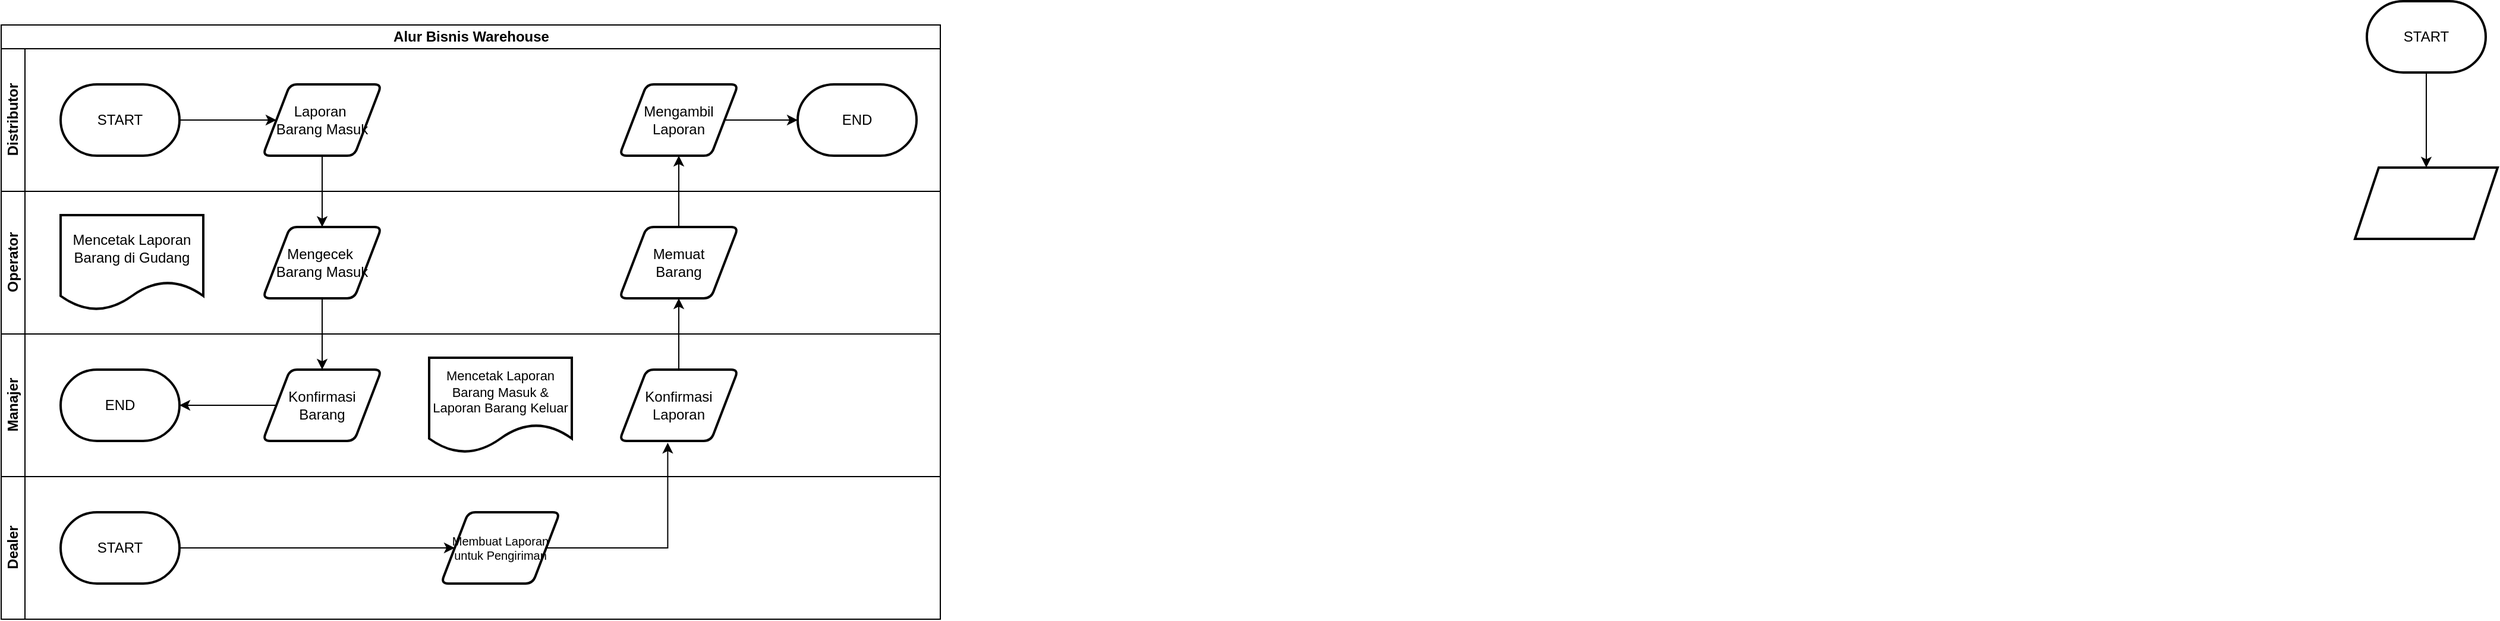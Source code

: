 <mxfile version="24.4.6" type="github">
  <diagram name="Halaman-1" id="MUh2MNRiSP9IBNjPyRPt">
    <mxGraphModel dx="1673" dy="1133" grid="1" gridSize="10" guides="1" tooltips="1" connect="1" arrows="1" fold="1" page="1" pageScale="1" pageWidth="1600" pageHeight="900" background="none" math="0" shadow="0">
      <root>
        <mxCell id="0" />
        <mxCell id="1" parent="0" />
        <mxCell id="boivuP991LZTVH_0EtmD-1" value="Alur Bisnis Warehouse" style="swimlane;childLayout=stackLayout;resizeParent=1;resizeParentMax=0;horizontal=1;startSize=20;horizontalStack=0;html=1;" parent="1" vertex="1">
          <mxGeometry x="240" y="120" width="790" height="500" as="geometry" />
        </mxCell>
        <mxCell id="boivuP991LZTVH_0EtmD-2" value="Distributor" style="swimlane;startSize=20;horizontal=0;html=1;" parent="boivuP991LZTVH_0EtmD-1" vertex="1">
          <mxGeometry y="20" width="790" height="120" as="geometry" />
        </mxCell>
        <mxCell id="boivuP991LZTVH_0EtmD-8" style="edgeStyle=orthogonalEdgeStyle;rounded=0;orthogonalLoop=1;jettySize=auto;html=1;entryX=0;entryY=0.5;entryDx=0;entryDy=0;" parent="boivuP991LZTVH_0EtmD-2" source="boivuP991LZTVH_0EtmD-6" target="boivuP991LZTVH_0EtmD-7" edge="1">
          <mxGeometry relative="1" as="geometry" />
        </mxCell>
        <mxCell id="boivuP991LZTVH_0EtmD-6" value="START" style="strokeWidth=2;html=1;shape=mxgraph.flowchart.terminator;whiteSpace=wrap;" parent="boivuP991LZTVH_0EtmD-2" vertex="1">
          <mxGeometry x="50" y="30" width="100" height="60" as="geometry" />
        </mxCell>
        <mxCell id="boivuP991LZTVH_0EtmD-7" value="&lt;div&gt;&lt;span style=&quot;background-color: initial;&quot;&gt;Laporan&amp;nbsp;&lt;/span&gt;&lt;/div&gt;&lt;div&gt;&lt;span style=&quot;background-color: initial;&quot;&gt;Barang Masuk&lt;/span&gt;&lt;br&gt;&lt;/div&gt;" style="shape=parallelogram;html=1;strokeWidth=2;perimeter=parallelogramPerimeter;whiteSpace=wrap;rounded=1;arcSize=12;size=0.23;" parent="boivuP991LZTVH_0EtmD-2" vertex="1">
          <mxGeometry x="220" y="30" width="100" height="60" as="geometry" />
        </mxCell>
        <mxCell id="boivuP991LZTVH_0EtmD-30" value="END" style="strokeWidth=2;html=1;shape=mxgraph.flowchart.terminator;whiteSpace=wrap;" parent="boivuP991LZTVH_0EtmD-2" vertex="1">
          <mxGeometry x="670" y="30" width="100" height="60" as="geometry" />
        </mxCell>
        <mxCell id="boivuP991LZTVH_0EtmD-3" value="Operator" style="swimlane;startSize=20;horizontal=0;html=1;" parent="boivuP991LZTVH_0EtmD-1" vertex="1">
          <mxGeometry y="140" width="790" height="120" as="geometry" />
        </mxCell>
        <mxCell id="boivuP991LZTVH_0EtmD-9" value="Mengecek&amp;nbsp;&lt;div&gt;Barang Masuk&lt;/div&gt;" style="shape=parallelogram;html=1;strokeWidth=2;perimeter=parallelogramPerimeter;whiteSpace=wrap;rounded=1;arcSize=12;size=0.23;" parent="boivuP991LZTVH_0EtmD-3" vertex="1">
          <mxGeometry x="220" y="30" width="100" height="60" as="geometry" />
        </mxCell>
        <mxCell id="boivuP991LZTVH_0EtmD-26" value="Mencetak Laporan&lt;div&gt;Barang di Gudang&lt;/div&gt;" style="shape=document;whiteSpace=wrap;html=1;boundedLbl=1;strokeWidth=2;rounded=1;arcSize=12;" parent="boivuP991LZTVH_0EtmD-3" vertex="1">
          <mxGeometry x="50" y="20" width="120" height="80" as="geometry" />
        </mxCell>
        <mxCell id="boivuP991LZTVH_0EtmD-4" value="Manajer" style="swimlane;startSize=20;horizontal=0;html=1;" parent="boivuP991LZTVH_0EtmD-1" vertex="1">
          <mxGeometry y="260" width="790" height="120" as="geometry" />
        </mxCell>
        <mxCell id="boivuP991LZTVH_0EtmD-11" value="Konfirmasi Barang" style="shape=parallelogram;html=1;strokeWidth=2;perimeter=parallelogramPerimeter;whiteSpace=wrap;rounded=1;arcSize=12;size=0.23;" parent="boivuP991LZTVH_0EtmD-4" vertex="1">
          <mxGeometry x="220" y="30" width="100" height="60" as="geometry" />
        </mxCell>
        <mxCell id="boivuP991LZTVH_0EtmD-24" value="END" style="strokeWidth=2;html=1;shape=mxgraph.flowchart.terminator;whiteSpace=wrap;" parent="boivuP991LZTVH_0EtmD-4" vertex="1">
          <mxGeometry x="50" y="30" width="100" height="60" as="geometry" />
        </mxCell>
        <mxCell id="boivuP991LZTVH_0EtmD-25" style="edgeStyle=orthogonalEdgeStyle;rounded=0;orthogonalLoop=1;jettySize=auto;html=1;entryX=1;entryY=0.5;entryDx=0;entryDy=0;entryPerimeter=0;" parent="boivuP991LZTVH_0EtmD-4" source="boivuP991LZTVH_0EtmD-11" target="boivuP991LZTVH_0EtmD-24" edge="1">
          <mxGeometry relative="1" as="geometry" />
        </mxCell>
        <mxCell id="boivuP991LZTVH_0EtmD-28" value="&lt;font style=&quot;font-size: 11px;&quot;&gt;Mencetak Laporan&lt;/font&gt;&lt;div style=&quot;font-size: 11px;&quot;&gt;&lt;font style=&quot;font-size: 11px;&quot;&gt;Barang Masuk &amp;amp; Laporan Barang Keluar&lt;/font&gt;&lt;/div&gt;" style="shape=document;whiteSpace=wrap;html=1;boundedLbl=1;strokeWidth=2;rounded=1;arcSize=12;" parent="boivuP991LZTVH_0EtmD-4" vertex="1">
          <mxGeometry x="360" y="20" width="120" height="80" as="geometry" />
        </mxCell>
        <mxCell id="boivuP991LZTVH_0EtmD-5" value="Dealer" style="swimlane;startSize=20;horizontal=0;html=1;" parent="boivuP991LZTVH_0EtmD-1" vertex="1">
          <mxGeometry y="380" width="790" height="120" as="geometry" />
        </mxCell>
        <mxCell id="boivuP991LZTVH_0EtmD-14" value="START" style="strokeWidth=2;html=1;shape=mxgraph.flowchart.terminator;whiteSpace=wrap;" parent="boivuP991LZTVH_0EtmD-5" vertex="1">
          <mxGeometry x="50" y="30" width="100" height="60" as="geometry" />
        </mxCell>
        <mxCell id="boivuP991LZTVH_0EtmD-15" value="&lt;div style=&quot;font-size: 10px;&quot;&gt;&lt;font style=&quot;font-size: 10px;&quot;&gt;Membuat Laporan&lt;/font&gt;&lt;/div&gt;&lt;div style=&quot;font-size: 10px;&quot;&gt;&lt;font style=&quot;font-size: 10px;&quot;&gt;untuk Pengiriman&lt;/font&gt;&lt;/div&gt;" style="shape=parallelogram;html=1;strokeWidth=2;perimeter=parallelogramPerimeter;whiteSpace=wrap;rounded=1;arcSize=12;size=0.23;" parent="boivuP991LZTVH_0EtmD-5" vertex="1">
          <mxGeometry x="370" y="30" width="100" height="60" as="geometry" />
        </mxCell>
        <mxCell id="boivuP991LZTVH_0EtmD-13" style="edgeStyle=orthogonalEdgeStyle;rounded=0;orthogonalLoop=1;jettySize=auto;html=1;entryX=0;entryY=0.5;entryDx=0;entryDy=0;exitX=1;exitY=0.5;exitDx=0;exitDy=0;exitPerimeter=0;" parent="boivuP991LZTVH_0EtmD-5" source="boivuP991LZTVH_0EtmD-14" target="boivuP991LZTVH_0EtmD-15" edge="1">
          <mxGeometry relative="1" as="geometry">
            <mxPoint x="310.0" y="60" as="sourcePoint" />
          </mxGeometry>
        </mxCell>
        <mxCell id="boivuP991LZTVH_0EtmD-17" style="edgeStyle=orthogonalEdgeStyle;rounded=0;orthogonalLoop=1;jettySize=auto;html=1;entryX=0.407;entryY=1.025;entryDx=0;entryDy=0;entryPerimeter=0;" parent="boivuP991LZTVH_0EtmD-5" source="boivuP991LZTVH_0EtmD-15" target="boivuP991LZTVH_0EtmD-16" edge="1">
          <mxGeometry relative="1" as="geometry" />
        </mxCell>
        <mxCell id="boivuP991LZTVH_0EtmD-16" value="Konfirmasi&lt;div&gt;Laporan&lt;/div&gt;" style="shape=parallelogram;html=1;strokeWidth=2;perimeter=parallelogramPerimeter;whiteSpace=wrap;rounded=1;arcSize=12;size=0.23;" parent="boivuP991LZTVH_0EtmD-5" vertex="1">
          <mxGeometry x="520" y="-90" width="100" height="60" as="geometry" />
        </mxCell>
        <mxCell id="boivuP991LZTVH_0EtmD-21" value="" style="edgeStyle=orthogonalEdgeStyle;rounded=0;orthogonalLoop=1;jettySize=auto;html=1;" parent="boivuP991LZTVH_0EtmD-5" source="boivuP991LZTVH_0EtmD-16" target="boivuP991LZTVH_0EtmD-20" edge="1">
          <mxGeometry relative="1" as="geometry" />
        </mxCell>
        <mxCell id="boivuP991LZTVH_0EtmD-20" value="Memuat&lt;div&gt;Barang&lt;/div&gt;" style="shape=parallelogram;html=1;strokeWidth=2;perimeter=parallelogramPerimeter;whiteSpace=wrap;rounded=1;arcSize=12;size=0.23;" parent="boivuP991LZTVH_0EtmD-5" vertex="1">
          <mxGeometry x="520" y="-210" width="100" height="60" as="geometry" />
        </mxCell>
        <mxCell id="boivuP991LZTVH_0EtmD-23" value="" style="edgeStyle=orthogonalEdgeStyle;rounded=0;orthogonalLoop=1;jettySize=auto;html=1;" parent="boivuP991LZTVH_0EtmD-5" source="boivuP991LZTVH_0EtmD-20" target="boivuP991LZTVH_0EtmD-22" edge="1">
          <mxGeometry relative="1" as="geometry" />
        </mxCell>
        <mxCell id="boivuP991LZTVH_0EtmD-22" value="Mengambil&lt;div&gt;Laporan&lt;/div&gt;" style="shape=parallelogram;html=1;strokeWidth=2;perimeter=parallelogramPerimeter;whiteSpace=wrap;rounded=1;arcSize=12;size=0.23;" parent="boivuP991LZTVH_0EtmD-5" vertex="1">
          <mxGeometry x="520" y="-330" width="100" height="60" as="geometry" />
        </mxCell>
        <mxCell id="boivuP991LZTVH_0EtmD-10" style="edgeStyle=orthogonalEdgeStyle;rounded=0;orthogonalLoop=1;jettySize=auto;html=1;entryX=0.5;entryY=0;entryDx=0;entryDy=0;" parent="boivuP991LZTVH_0EtmD-1" source="boivuP991LZTVH_0EtmD-7" target="boivuP991LZTVH_0EtmD-9" edge="1">
          <mxGeometry relative="1" as="geometry" />
        </mxCell>
        <mxCell id="boivuP991LZTVH_0EtmD-12" value="" style="edgeStyle=orthogonalEdgeStyle;rounded=0;orthogonalLoop=1;jettySize=auto;html=1;" parent="boivuP991LZTVH_0EtmD-1" source="boivuP991LZTVH_0EtmD-9" target="boivuP991LZTVH_0EtmD-11" edge="1">
          <mxGeometry relative="1" as="geometry" />
        </mxCell>
        <mxCell id="boivuP991LZTVH_0EtmD-31" style="edgeStyle=orthogonalEdgeStyle;rounded=0;orthogonalLoop=1;jettySize=auto;html=1;entryX=0;entryY=0.5;entryDx=0;entryDy=0;entryPerimeter=0;" parent="boivuP991LZTVH_0EtmD-1" source="boivuP991LZTVH_0EtmD-22" target="boivuP991LZTVH_0EtmD-30" edge="1">
          <mxGeometry relative="1" as="geometry" />
        </mxCell>
        <mxCell id="GpmnmHafsIkFOorHk_R_-3" value="" style="edgeStyle=orthogonalEdgeStyle;rounded=0;orthogonalLoop=1;jettySize=auto;html=1;" edge="1" parent="1" source="boivuP991LZTVH_0EtmD-32" target="GpmnmHafsIkFOorHk_R_-2">
          <mxGeometry relative="1" as="geometry" />
        </mxCell>
        <mxCell id="boivuP991LZTVH_0EtmD-32" value="START" style="strokeWidth=2;html=1;shape=mxgraph.flowchart.terminator;whiteSpace=wrap;" parent="1" vertex="1">
          <mxGeometry x="2230" y="100" width="100" height="60" as="geometry" />
        </mxCell>
        <mxCell id="GpmnmHafsIkFOorHk_R_-2" value="" style="shape=parallelogram;perimeter=parallelogramPerimeter;whiteSpace=wrap;html=1;fixedSize=1;strokeWidth=2;" vertex="1" parent="1">
          <mxGeometry x="2220" y="240" width="120" height="60" as="geometry" />
        </mxCell>
      </root>
    </mxGraphModel>
  </diagram>
</mxfile>
